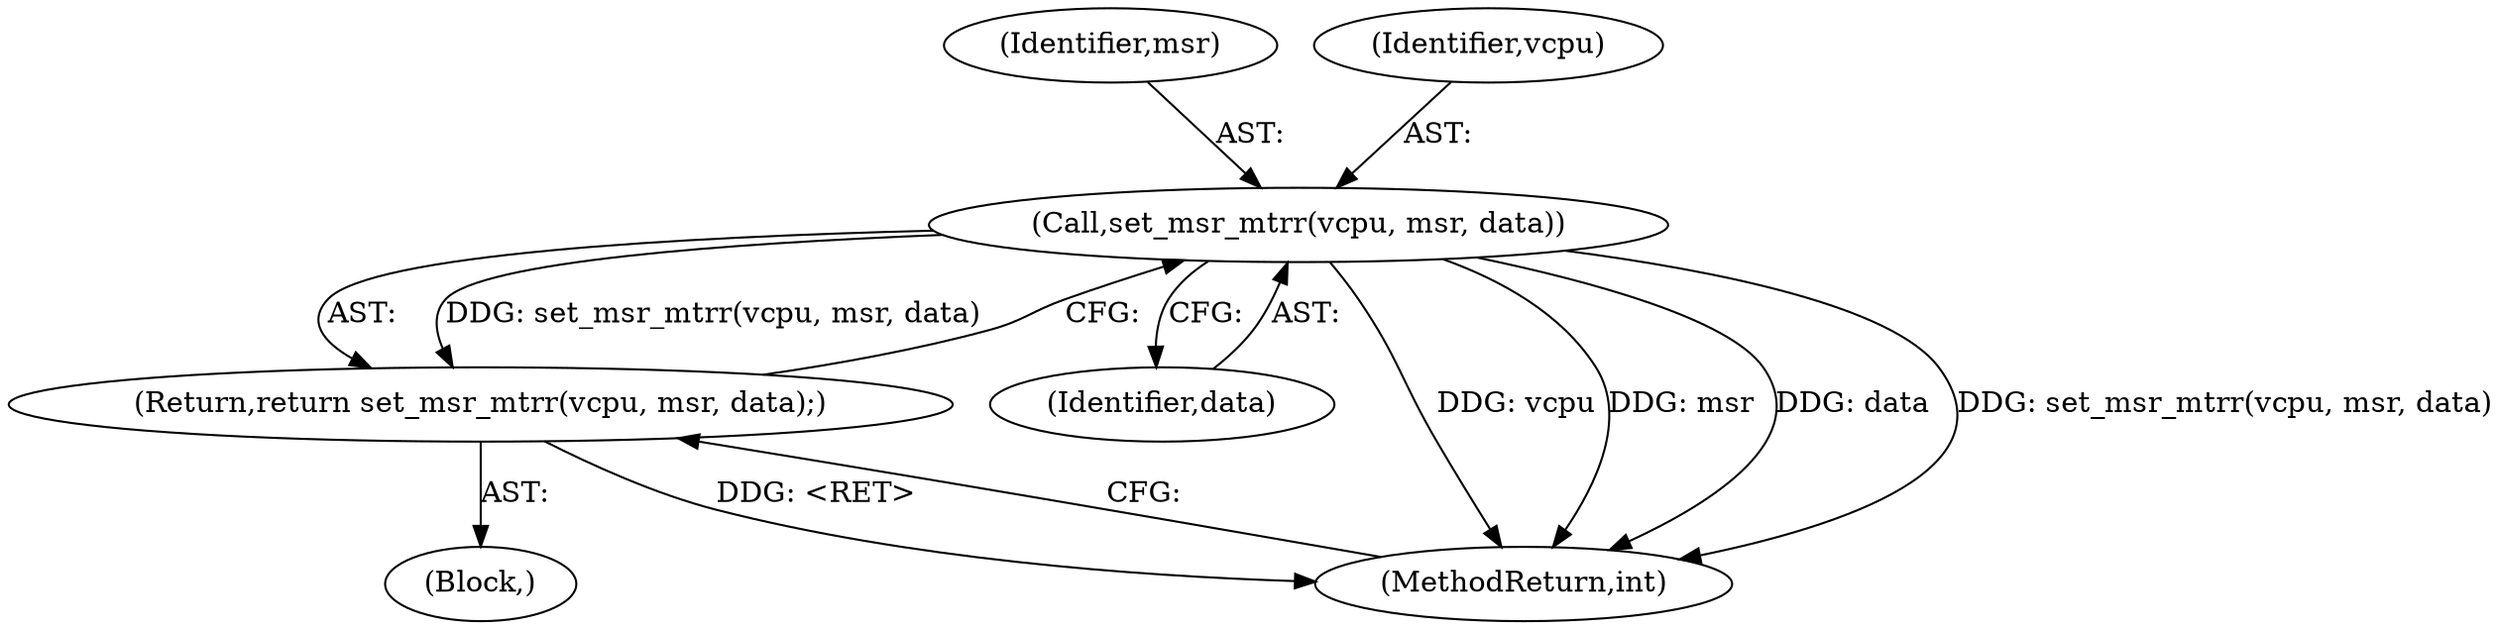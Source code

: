 digraph "0_linux_0b79459b482e85cb7426aa7da683a9f2c97aeae1_2@pointer" {
"1000215" [label="(Call,set_msr_mtrr(vcpu, msr, data))"];
"1000214" [label="(Return,return set_msr_mtrr(vcpu, msr, data);)"];
"1000133" [label="(Block,)"];
"1000218" [label="(Identifier,data)"];
"1000632" [label="(MethodReturn,int)"];
"1000214" [label="(Return,return set_msr_mtrr(vcpu, msr, data);)"];
"1000217" [label="(Identifier,msr)"];
"1000216" [label="(Identifier,vcpu)"];
"1000215" [label="(Call,set_msr_mtrr(vcpu, msr, data))"];
"1000215" -> "1000214"  [label="AST: "];
"1000215" -> "1000218"  [label="CFG: "];
"1000216" -> "1000215"  [label="AST: "];
"1000217" -> "1000215"  [label="AST: "];
"1000218" -> "1000215"  [label="AST: "];
"1000214" -> "1000215"  [label="CFG: "];
"1000215" -> "1000632"  [label="DDG: vcpu"];
"1000215" -> "1000632"  [label="DDG: msr"];
"1000215" -> "1000632"  [label="DDG: data"];
"1000215" -> "1000632"  [label="DDG: set_msr_mtrr(vcpu, msr, data)"];
"1000215" -> "1000214"  [label="DDG: set_msr_mtrr(vcpu, msr, data)"];
"1000214" -> "1000133"  [label="AST: "];
"1000632" -> "1000214"  [label="CFG: "];
"1000214" -> "1000632"  [label="DDG: <RET>"];
}
